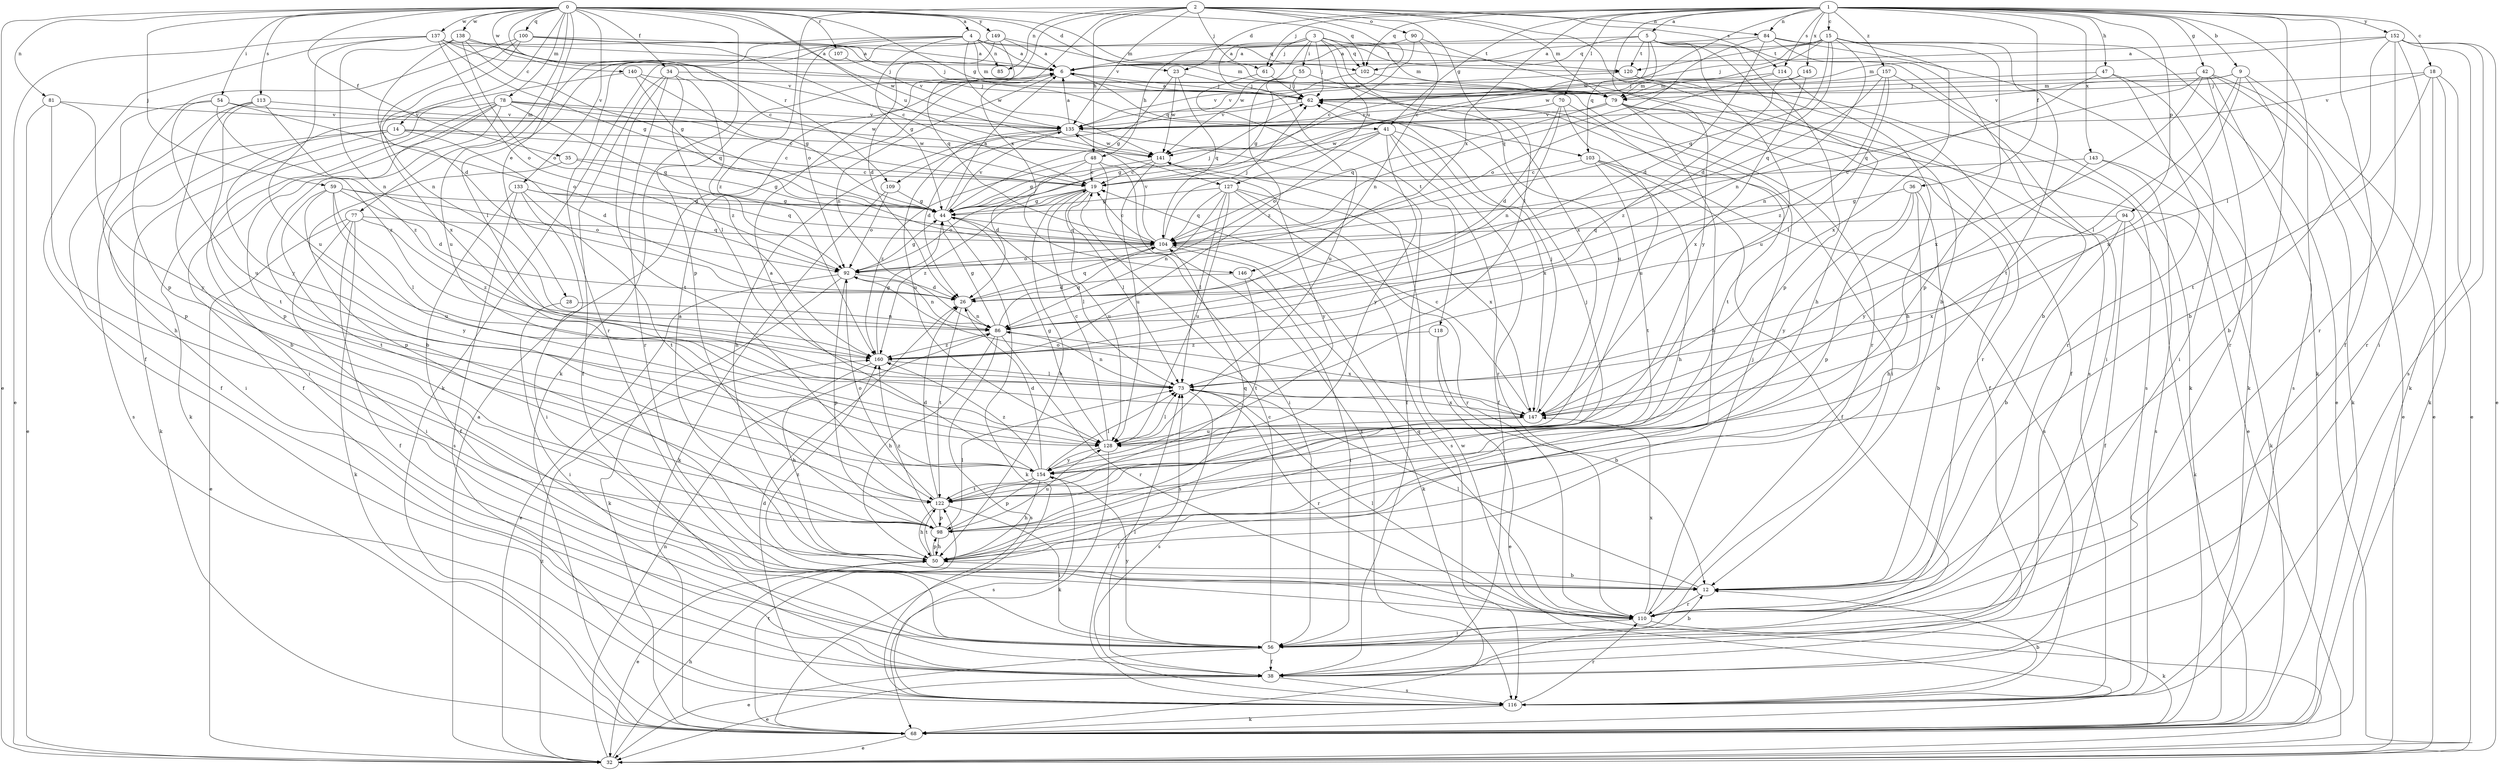 strict digraph  {
0;
1;
2;
3;
4;
5;
6;
9;
12;
14;
15;
18;
19;
23;
26;
28;
32;
34;
35;
36;
38;
41;
42;
44;
47;
48;
50;
54;
55;
56;
59;
61;
62;
68;
70;
73;
77;
78;
79;
81;
84;
85;
86;
90;
92;
94;
98;
100;
102;
103;
104;
107;
109;
110;
113;
114;
116;
118;
120;
122;
127;
128;
133;
135;
137;
138;
140;
141;
143;
145;
146;
147;
149;
152;
154;
157;
160;
0 -> 4  [label=a];
0 -> 14  [label=c];
0 -> 23  [label=d];
0 -> 28  [label=e];
0 -> 32  [label=e];
0 -> 34  [label=f];
0 -> 35  [label=f];
0 -> 41  [label=g];
0 -> 54  [label=i];
0 -> 59  [label=j];
0 -> 68  [label=k];
0 -> 77  [label=m];
0 -> 78  [label=m];
0 -> 79  [label=m];
0 -> 81  [label=n];
0 -> 100  [label=q];
0 -> 102  [label=q];
0 -> 107  [label=r];
0 -> 109  [label=r];
0 -> 113  [label=s];
0 -> 127  [label=u];
0 -> 133  [label=v];
0 -> 137  [label=w];
0 -> 138  [label=w];
0 -> 140  [label=w];
0 -> 141  [label=w];
0 -> 149  [label=y];
1 -> 5  [label=a];
1 -> 9  [label=b];
1 -> 15  [label=c];
1 -> 18  [label=c];
1 -> 23  [label=d];
1 -> 36  [label=f];
1 -> 38  [label=f];
1 -> 41  [label=g];
1 -> 42  [label=g];
1 -> 47  [label=h];
1 -> 61  [label=j];
1 -> 68  [label=k];
1 -> 70  [label=l];
1 -> 73  [label=l];
1 -> 84  [label=n];
1 -> 94  [label=p];
1 -> 102  [label=q];
1 -> 114  [label=s];
1 -> 141  [label=w];
1 -> 143  [label=x];
1 -> 145  [label=x];
1 -> 146  [label=x];
1 -> 152  [label=y];
1 -> 154  [label=y];
1 -> 157  [label=z];
2 -> 12  [label=b];
2 -> 48  [label=h];
2 -> 61  [label=j];
2 -> 73  [label=l];
2 -> 79  [label=m];
2 -> 84  [label=n];
2 -> 85  [label=n];
2 -> 90  [label=o];
2 -> 98  [label=p];
2 -> 109  [label=r];
2 -> 114  [label=s];
2 -> 135  [label=v];
2 -> 146  [label=x];
2 -> 160  [label=z];
3 -> 48  [label=h];
3 -> 55  [label=i];
3 -> 61  [label=j];
3 -> 62  [label=j];
3 -> 79  [label=m];
3 -> 102  [label=q];
3 -> 118  [label=t];
3 -> 120  [label=t];
3 -> 127  [label=u];
3 -> 141  [label=w];
3 -> 147  [label=x];
4 -> 6  [label=a];
4 -> 44  [label=g];
4 -> 73  [label=l];
4 -> 79  [label=m];
4 -> 85  [label=n];
4 -> 92  [label=o];
4 -> 102  [label=q];
4 -> 120  [label=t];
4 -> 128  [label=u];
4 -> 141  [label=w];
5 -> 6  [label=a];
5 -> 19  [label=c];
5 -> 50  [label=h];
5 -> 68  [label=k];
5 -> 98  [label=p];
5 -> 102  [label=q];
5 -> 103  [label=q];
5 -> 120  [label=t];
5 -> 128  [label=u];
6 -> 62  [label=j];
6 -> 86  [label=n];
6 -> 103  [label=q];
9 -> 12  [label=b];
9 -> 32  [label=e];
9 -> 73  [label=l];
9 -> 79  [label=m];
9 -> 135  [label=v];
9 -> 147  [label=x];
12 -> 73  [label=l];
12 -> 110  [label=r];
12 -> 160  [label=z];
14 -> 19  [label=c];
14 -> 26  [label=d];
14 -> 56  [label=i];
14 -> 68  [label=k];
14 -> 116  [label=s];
14 -> 141  [label=w];
15 -> 6  [label=a];
15 -> 26  [label=d];
15 -> 62  [label=j];
15 -> 86  [label=n];
15 -> 98  [label=p];
15 -> 104  [label=q];
15 -> 120  [label=t];
15 -> 122  [label=t];
15 -> 141  [label=w];
15 -> 147  [label=x];
18 -> 32  [label=e];
18 -> 62  [label=j];
18 -> 68  [label=k];
18 -> 110  [label=r];
18 -> 122  [label=t];
18 -> 135  [label=v];
19 -> 44  [label=g];
19 -> 50  [label=h];
19 -> 73  [label=l];
19 -> 92  [label=o];
19 -> 128  [label=u];
19 -> 160  [label=z];
23 -> 44  [label=g];
23 -> 62  [label=j];
23 -> 104  [label=q];
23 -> 141  [label=w];
26 -> 86  [label=n];
26 -> 104  [label=q];
26 -> 122  [label=t];
28 -> 56  [label=i];
28 -> 86  [label=n];
32 -> 6  [label=a];
32 -> 50  [label=h];
32 -> 86  [label=n];
32 -> 160  [label=z];
34 -> 38  [label=f];
34 -> 62  [label=j];
34 -> 73  [label=l];
34 -> 110  [label=r];
34 -> 122  [label=t];
34 -> 160  [label=z];
35 -> 19  [label=c];
35 -> 44  [label=g];
35 -> 98  [label=p];
36 -> 12  [label=b];
36 -> 44  [label=g];
36 -> 50  [label=h];
36 -> 98  [label=p];
36 -> 154  [label=y];
38 -> 32  [label=e];
38 -> 73  [label=l];
38 -> 116  [label=s];
41 -> 38  [label=f];
41 -> 44  [label=g];
41 -> 92  [label=o];
41 -> 110  [label=r];
41 -> 141  [label=w];
41 -> 147  [label=x];
41 -> 154  [label=y];
42 -> 32  [label=e];
42 -> 62  [label=j];
42 -> 68  [label=k];
42 -> 104  [label=q];
42 -> 110  [label=r];
42 -> 116  [label=s];
42 -> 147  [label=x];
44 -> 6  [label=a];
44 -> 62  [label=j];
44 -> 68  [label=k];
44 -> 73  [label=l];
44 -> 104  [label=q];
44 -> 135  [label=v];
47 -> 56  [label=i];
47 -> 62  [label=j];
47 -> 86  [label=n];
47 -> 110  [label=r];
48 -> 19  [label=c];
48 -> 26  [label=d];
48 -> 56  [label=i];
48 -> 116  [label=s];
48 -> 160  [label=z];
50 -> 6  [label=a];
50 -> 12  [label=b];
50 -> 32  [label=e];
50 -> 98  [label=p];
50 -> 122  [label=t];
54 -> 92  [label=o];
54 -> 98  [label=p];
54 -> 128  [label=u];
54 -> 135  [label=v];
54 -> 160  [label=z];
55 -> 44  [label=g];
55 -> 62  [label=j];
55 -> 128  [label=u];
55 -> 160  [label=z];
56 -> 12  [label=b];
56 -> 19  [label=c];
56 -> 32  [label=e];
56 -> 38  [label=f];
56 -> 154  [label=y];
59 -> 26  [label=d];
59 -> 44  [label=g];
59 -> 73  [label=l];
59 -> 92  [label=o];
59 -> 122  [label=t];
59 -> 128  [label=u];
59 -> 154  [label=y];
61 -> 62  [label=j];
61 -> 128  [label=u];
62 -> 6  [label=a];
62 -> 56  [label=i];
62 -> 135  [label=v];
68 -> 32  [label=e];
68 -> 122  [label=t];
68 -> 141  [label=w];
70 -> 26  [label=d];
70 -> 86  [label=n];
70 -> 122  [label=t];
70 -> 128  [label=u];
70 -> 135  [label=v];
73 -> 86  [label=n];
73 -> 110  [label=r];
73 -> 116  [label=s];
73 -> 147  [label=x];
77 -> 32  [label=e];
77 -> 38  [label=f];
77 -> 56  [label=i];
77 -> 68  [label=k];
77 -> 104  [label=q];
77 -> 160  [label=z];
78 -> 12  [label=b];
78 -> 19  [label=c];
78 -> 38  [label=f];
78 -> 56  [label=i];
78 -> 68  [label=k];
78 -> 98  [label=p];
78 -> 104  [label=q];
78 -> 135  [label=v];
78 -> 141  [label=w];
79 -> 32  [label=e];
79 -> 38  [label=f];
79 -> 50  [label=h];
79 -> 104  [label=q];
79 -> 110  [label=r];
79 -> 135  [label=v];
81 -> 32  [label=e];
81 -> 50  [label=h];
81 -> 135  [label=v];
81 -> 154  [label=y];
84 -> 6  [label=a];
84 -> 12  [label=b];
84 -> 26  [label=d];
84 -> 32  [label=e];
84 -> 68  [label=k];
84 -> 104  [label=q];
86 -> 44  [label=g];
86 -> 50  [label=h];
86 -> 104  [label=q];
86 -> 110  [label=r];
86 -> 116  [label=s];
86 -> 147  [label=x];
86 -> 160  [label=z];
90 -> 6  [label=a];
90 -> 19  [label=c];
90 -> 86  [label=n];
90 -> 116  [label=s];
92 -> 26  [label=d];
92 -> 32  [label=e];
92 -> 44  [label=g];
92 -> 68  [label=k];
92 -> 86  [label=n];
92 -> 98  [label=p];
94 -> 12  [label=b];
94 -> 38  [label=f];
94 -> 68  [label=k];
94 -> 104  [label=q];
94 -> 147  [label=x];
98 -> 50  [label=h];
98 -> 73  [label=l];
98 -> 104  [label=q];
98 -> 128  [label=u];
98 -> 160  [label=z];
100 -> 6  [label=a];
100 -> 19  [label=c];
100 -> 62  [label=j];
100 -> 86  [label=n];
100 -> 98  [label=p];
100 -> 147  [label=x];
102 -> 110  [label=r];
102 -> 135  [label=v];
103 -> 19  [label=c];
103 -> 38  [label=f];
103 -> 50  [label=h];
103 -> 116  [label=s];
103 -> 122  [label=t];
104 -> 19  [label=c];
104 -> 62  [label=j];
104 -> 68  [label=k];
104 -> 92  [label=o];
104 -> 135  [label=v];
107 -> 135  [label=v];
109 -> 44  [label=g];
109 -> 68  [label=k];
109 -> 92  [label=o];
110 -> 56  [label=i];
110 -> 62  [label=j];
110 -> 68  [label=k];
110 -> 73  [label=l];
110 -> 104  [label=q];
110 -> 147  [label=x];
113 -> 12  [label=b];
113 -> 38  [label=f];
113 -> 122  [label=t];
113 -> 135  [label=v];
113 -> 160  [label=z];
114 -> 50  [label=h];
114 -> 79  [label=m];
114 -> 92  [label=o];
116 -> 12  [label=b];
116 -> 26  [label=d];
116 -> 68  [label=k];
116 -> 73  [label=l];
116 -> 110  [label=r];
118 -> 12  [label=b];
118 -> 32  [label=e];
118 -> 160  [label=z];
120 -> 38  [label=f];
120 -> 116  [label=s];
120 -> 135  [label=v];
122 -> 26  [label=d];
122 -> 50  [label=h];
122 -> 56  [label=i];
122 -> 62  [label=j];
122 -> 92  [label=o];
122 -> 98  [label=p];
127 -> 44  [label=g];
127 -> 73  [label=l];
127 -> 86  [label=n];
127 -> 104  [label=q];
127 -> 110  [label=r];
127 -> 116  [label=s];
127 -> 128  [label=u];
127 -> 147  [label=x];
128 -> 19  [label=c];
128 -> 44  [label=g];
128 -> 68  [label=k];
128 -> 73  [label=l];
128 -> 154  [label=y];
133 -> 38  [label=f];
133 -> 44  [label=g];
133 -> 56  [label=i];
133 -> 104  [label=q];
133 -> 116  [label=s];
133 -> 122  [label=t];
135 -> 6  [label=a];
135 -> 26  [label=d];
135 -> 38  [label=f];
135 -> 50  [label=h];
135 -> 128  [label=u];
135 -> 141  [label=w];
137 -> 6  [label=a];
137 -> 19  [label=c];
137 -> 32  [label=e];
137 -> 38  [label=f];
137 -> 44  [label=g];
137 -> 62  [label=j];
137 -> 92  [label=o];
137 -> 128  [label=u];
138 -> 6  [label=a];
138 -> 26  [label=d];
138 -> 44  [label=g];
138 -> 86  [label=n];
138 -> 92  [label=o];
138 -> 135  [label=v];
140 -> 44  [label=g];
140 -> 79  [label=m];
140 -> 104  [label=q];
140 -> 154  [label=y];
141 -> 19  [label=c];
141 -> 44  [label=g];
141 -> 128  [label=u];
141 -> 154  [label=y];
143 -> 19  [label=c];
143 -> 68  [label=k];
143 -> 116  [label=s];
143 -> 154  [label=y];
145 -> 79  [label=m];
145 -> 147  [label=x];
145 -> 160  [label=z];
146 -> 26  [label=d];
146 -> 56  [label=i];
146 -> 122  [label=t];
147 -> 19  [label=c];
147 -> 50  [label=h];
147 -> 62  [label=j];
147 -> 92  [label=o];
147 -> 128  [label=u];
149 -> 6  [label=a];
149 -> 26  [label=d];
149 -> 68  [label=k];
149 -> 79  [label=m];
149 -> 104  [label=q];
149 -> 110  [label=r];
152 -> 6  [label=a];
152 -> 12  [label=b];
152 -> 32  [label=e];
152 -> 56  [label=i];
152 -> 68  [label=k];
152 -> 79  [label=m];
152 -> 110  [label=r];
152 -> 116  [label=s];
154 -> 6  [label=a];
154 -> 26  [label=d];
154 -> 50  [label=h];
154 -> 73  [label=l];
154 -> 98  [label=p];
154 -> 116  [label=s];
154 -> 122  [label=t];
154 -> 160  [label=z];
157 -> 56  [label=i];
157 -> 62  [label=j];
157 -> 73  [label=l];
157 -> 104  [label=q];
157 -> 160  [label=z];
160 -> 44  [label=g];
160 -> 50  [label=h];
160 -> 73  [label=l];
}
